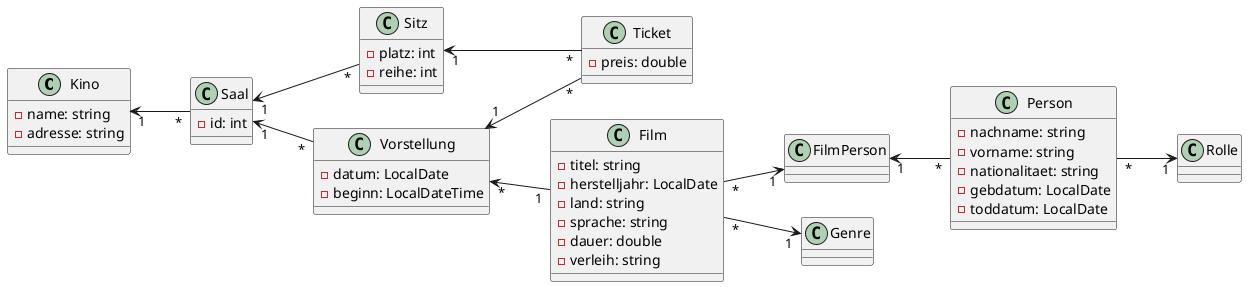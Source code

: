 @startuml
left to right direction

class Kino{
    - name: string
    - adresse: string
}

class Saal {
    - id: int
}

class Sitz {
    - platz: int
    - reihe: int
}

class Film {
    - titel: string
    - herstelljahr: LocalDate
    - land: string
    - sprache: string
    - dauer: double
    - verleih: string
}

class Vorstellung {
    - datum: LocalDate
    - beginn: LocalDateTime
}

class Ticket {
    - preis: double
}

class Person {
    - nachname: string
    - vorname: string
    - nationalitaet: string
    - gebdatum: LocalDate
    - toddatum: LocalDate
}

class FilmPerson {
}

class Genre {
}

class Rolle {
}

Kino "1" <-- "*" Saal
Saal "1" <-- "*" Sitz
Saal "1" <-- "*" Vorstellung
Vorstellung "*" <-- "1" Film
Sitz "1" <-- "*" Ticket
Vorstellung "1" <-- "*" Ticket
Film "*" --> "1" Genre
Film "*" --> "1" FilmPerson
FilmPerson "1" <-- "*" Person
Person "*" --> "1" Rolle

@enduml